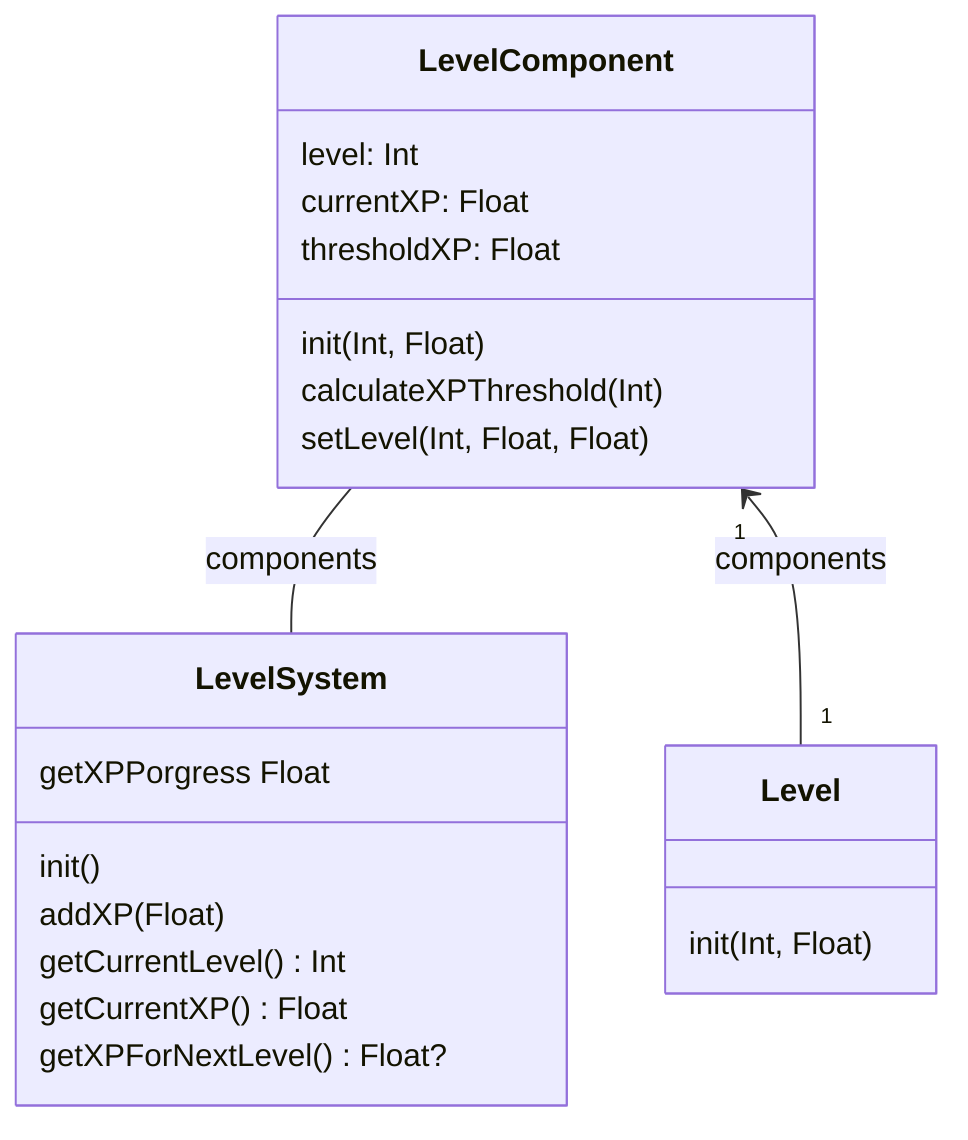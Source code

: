 classDiagram
    class LevelComponent {
        level: Int
        currentXP: Float
        thresholdXP: Float

        init(Int, Float)
        calculateXPThreshold(Int)
        setLevel(Int, Float, Float)
    }

    class LevelSystem {
        init()
        addXP(Float)
        getCurrentLevel() Int
        getCurrentXP() Float
        getXPForNextLevel() Float?
        getXPPorgress Float
    }

    class Level {
        init(Int, Float)
    }

    LevelComponent -- LevelSystem : components
    LevelComponent "1" <-- "1" Level : components